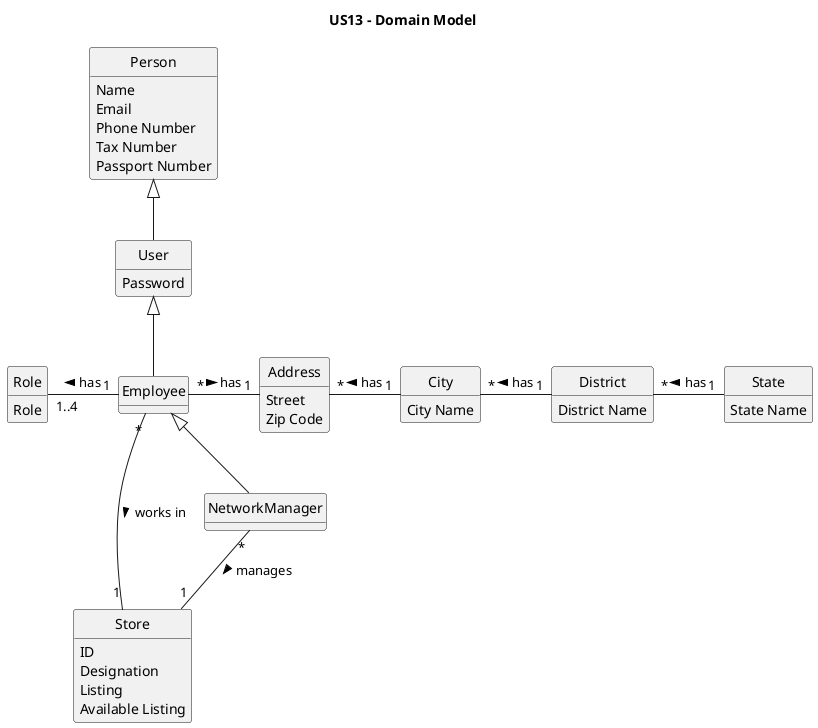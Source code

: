 @startuml

title US13 - Domain Model

skinparam groupInheritance 2
skinparam monochrome true
skinparam packageStyle rectangle
skinparam shadowing false
skinparam classAttributeIconSize 0
hide circle
hide methods

class NetworkManager {

}

class User {
    Password
}

class Person {
    Name
    Email
    Phone Number
    Tax Number
    Passport Number
}

class Employee {

}

class Address {
    Street
    Zip Code
}

class State {
    State Name
}

class District {
    District Name
}

class City {
    City Name
}

class Store {
    ID
    Designation
    Listing
    Available Listing
}

class Role {
    Role
}

Person <|-- User
User <|-- Employee
Employee <|-- NetworkManager

Employee "*" -left- "1" Store : works in >
NetworkManager "*" -- "1" Store : manages >
Employee "1" -left- "1..4" Role : has >
Employee "*" -right- "1" Address : has >
District "1" -left- "*" City : has >
State "1" -left- "*" District : has >
City "1" -left- "*" Address : has >

@enduml